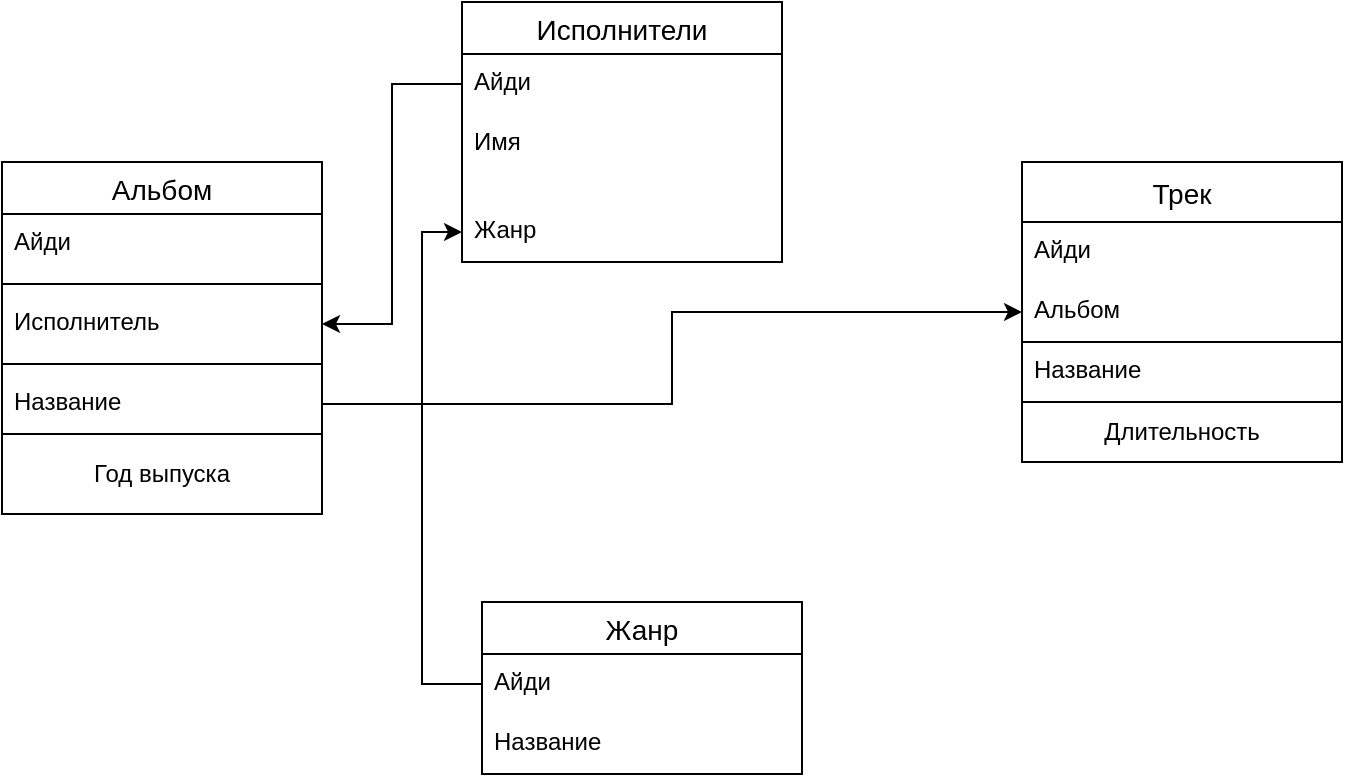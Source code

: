 <mxfile version="14.2.7" type="device"><diagram id="76LAu0l3D3vLeX4UQzz_" name="Page-1"><mxGraphModel dx="820" dy="477" grid="1" gridSize="10" guides="1" tooltips="1" connect="1" arrows="1" fold="1" page="1" pageScale="1" pageWidth="827" pageHeight="1169" math="0" shadow="0"><root><mxCell id="0"/><mxCell id="1" parent="0"/><mxCell id="J_0DwNiu5-4Jf7yHXHVn-1" value="Исполнители" style="swimlane;fontStyle=0;childLayout=stackLayout;horizontal=1;startSize=26;horizontalStack=0;resizeParent=1;resizeParentMax=0;resizeLast=0;collapsible=1;marginBottom=0;align=center;fontSize=14;" vertex="1" parent="1"><mxGeometry x="320" y="120" width="160" height="130" as="geometry"/></mxCell><mxCell id="J_0DwNiu5-4Jf7yHXHVn-2" value="Айди" style="text;strokeColor=none;fillColor=none;spacingLeft=4;spacingRight=4;overflow=hidden;rotatable=0;points=[[0,0.5],[1,0.5]];portConstraint=eastwest;fontSize=12;" vertex="1" parent="J_0DwNiu5-4Jf7yHXHVn-1"><mxGeometry y="26" width="160" height="30" as="geometry"/></mxCell><mxCell id="J_0DwNiu5-4Jf7yHXHVn-3" value="Имя" style="text;strokeColor=none;fillColor=none;spacingLeft=4;spacingRight=4;overflow=hidden;rotatable=0;points=[[0,0.5],[1,0.5]];portConstraint=eastwest;fontSize=12;" vertex="1" parent="J_0DwNiu5-4Jf7yHXHVn-1"><mxGeometry y="56" width="160" height="44" as="geometry"/></mxCell><mxCell id="J_0DwNiu5-4Jf7yHXHVn-39" value="Жанр" style="text;strokeColor=none;fillColor=none;spacingLeft=4;spacingRight=4;overflow=hidden;rotatable=0;points=[[0,0.5],[1,0.5]];portConstraint=eastwest;fontSize=12;" vertex="1" parent="J_0DwNiu5-4Jf7yHXHVn-1"><mxGeometry y="100" width="160" height="30" as="geometry"/></mxCell><mxCell id="J_0DwNiu5-4Jf7yHXHVn-5" value="Альбом" style="swimlane;fontStyle=0;childLayout=stackLayout;horizontal=1;startSize=26;horizontalStack=0;resizeParent=1;resizeParentMax=0;resizeLast=0;collapsible=1;marginBottom=0;align=center;fontSize=14;" vertex="1" parent="1"><mxGeometry x="90" y="200" width="160" height="136" as="geometry"/></mxCell><mxCell id="J_0DwNiu5-4Jf7yHXHVn-6" value="Айди" style="text;strokeColor=none;fillColor=none;spacingLeft=4;spacingRight=4;overflow=hidden;rotatable=0;points=[[0,0.5],[1,0.5]];portConstraint=eastwest;fontSize=12;" vertex="1" parent="J_0DwNiu5-4Jf7yHXHVn-5"><mxGeometry y="26" width="160" height="30" as="geometry"/></mxCell><mxCell id="J_0DwNiu5-4Jf7yHXHVn-16" value="" style="line;strokeWidth=1;rotatable=0;dashed=0;labelPosition=right;align=left;verticalAlign=middle;spacingTop=0;spacingLeft=6;points=[];portConstraint=eastwest;" vertex="1" parent="J_0DwNiu5-4Jf7yHXHVn-5"><mxGeometry y="56" width="160" height="10" as="geometry"/></mxCell><mxCell id="J_0DwNiu5-4Jf7yHXHVn-7" value="Исполнитель" style="text;strokeColor=none;fillColor=none;spacingLeft=4;spacingRight=4;overflow=hidden;rotatable=0;points=[[0,0.5],[1,0.5]];portConstraint=eastwest;fontSize=12;" vertex="1" parent="J_0DwNiu5-4Jf7yHXHVn-5"><mxGeometry y="66" width="160" height="30" as="geometry"/></mxCell><mxCell id="J_0DwNiu5-4Jf7yHXHVn-17" value="" style="line;strokeWidth=1;rotatable=0;dashed=0;labelPosition=right;align=left;verticalAlign=middle;spacingTop=0;spacingLeft=6;points=[];portConstraint=eastwest;" vertex="1" parent="J_0DwNiu5-4Jf7yHXHVn-5"><mxGeometry y="96" width="160" height="10" as="geometry"/></mxCell><mxCell id="J_0DwNiu5-4Jf7yHXHVn-8" value="Название" style="text;strokeColor=none;fillColor=none;spacingLeft=4;spacingRight=4;overflow=hidden;rotatable=0;points=[[0,0.5],[1,0.5]];portConstraint=eastwest;fontSize=12;" vertex="1" parent="J_0DwNiu5-4Jf7yHXHVn-5"><mxGeometry y="106" width="160" height="30" as="geometry"/></mxCell><mxCell id="J_0DwNiu5-4Jf7yHXHVn-9" value="Трек" style="swimlane;fontStyle=0;childLayout=stackLayout;horizontal=1;startSize=30;horizontalStack=0;resizeParent=1;resizeParentMax=0;resizeLast=0;collapsible=1;marginBottom=0;align=center;fontSize=14;" vertex="1" parent="1"><mxGeometry x="600" y="200" width="160" height="120" as="geometry"><mxRectangle x="600" y="200" width="60" height="26" as="alternateBounds"/></mxGeometry></mxCell><mxCell id="J_0DwNiu5-4Jf7yHXHVn-10" value="Айди" style="text;strokeColor=none;fillColor=none;spacingLeft=4;spacingRight=4;overflow=hidden;rotatable=0;points=[[0,0.5],[1,0.5]];portConstraint=eastwest;fontSize=12;" vertex="1" parent="J_0DwNiu5-4Jf7yHXHVn-9"><mxGeometry y="30" width="160" height="30" as="geometry"/></mxCell><mxCell id="J_0DwNiu5-4Jf7yHXHVn-11" value="Альбом" style="text;strokeColor=none;fillColor=none;spacingLeft=4;spacingRight=4;overflow=hidden;rotatable=0;points=[[0,0.5],[1,0.5]];portConstraint=eastwest;fontSize=12;" vertex="1" parent="J_0DwNiu5-4Jf7yHXHVn-9"><mxGeometry y="60" width="160" height="30" as="geometry"/></mxCell><mxCell id="J_0DwNiu5-4Jf7yHXHVn-12" value="Название" style="text;fillColor=none;spacingLeft=4;spacingRight=4;overflow=hidden;rotatable=0;points=[[0,0.5],[1,0.5]];portConstraint=eastwest;fontSize=12;strokeColor=#000000;" vertex="1" parent="J_0DwNiu5-4Jf7yHXHVn-9"><mxGeometry y="90" width="160" height="30" as="geometry"/></mxCell><mxCell id="J_0DwNiu5-4Jf7yHXHVn-15" value="Длительность" style="whiteSpace=wrap;html=1;strokeColor=#000000;" vertex="1" parent="1"><mxGeometry x="600" y="320" width="160" height="30" as="geometry"/></mxCell><mxCell id="J_0DwNiu5-4Jf7yHXHVn-18" value="Год выпуска" style="whiteSpace=wrap;html=1;align=center;strokeColor=#000000;" vertex="1" parent="1"><mxGeometry x="90" y="336" width="160" height="40" as="geometry"/></mxCell><mxCell id="J_0DwNiu5-4Jf7yHXHVn-21" style="edgeStyle=orthogonalEdgeStyle;rounded=0;orthogonalLoop=1;jettySize=auto;html=1;exitX=1;exitY=0.5;exitDx=0;exitDy=0;" edge="1" parent="1" source="J_0DwNiu5-4Jf7yHXHVn-8" target="J_0DwNiu5-4Jf7yHXHVn-11"><mxGeometry relative="1" as="geometry"/></mxCell><mxCell id="J_0DwNiu5-4Jf7yHXHVn-22" style="edgeStyle=orthogonalEdgeStyle;rounded=0;orthogonalLoop=1;jettySize=auto;html=1;entryX=1;entryY=0.5;entryDx=0;entryDy=0;" edge="1" parent="1" source="J_0DwNiu5-4Jf7yHXHVn-2" target="J_0DwNiu5-4Jf7yHXHVn-7"><mxGeometry relative="1" as="geometry"/></mxCell><mxCell id="J_0DwNiu5-4Jf7yHXHVn-32" value="Жанр" style="swimlane;fontStyle=0;childLayout=stackLayout;horizontal=1;startSize=26;horizontalStack=0;resizeParent=1;resizeParentMax=0;resizeLast=0;collapsible=1;marginBottom=0;align=center;fontSize=14;strokeColor=#000000;" vertex="1" parent="1"><mxGeometry x="330" y="420" width="160" height="86" as="geometry"/></mxCell><mxCell id="J_0DwNiu5-4Jf7yHXHVn-33" value="Айди " style="text;strokeColor=none;fillColor=none;spacingLeft=4;spacingRight=4;overflow=hidden;rotatable=0;points=[[0,0.5],[1,0.5]];portConstraint=eastwest;fontSize=12;" vertex="1" parent="J_0DwNiu5-4Jf7yHXHVn-32"><mxGeometry y="26" width="160" height="30" as="geometry"/></mxCell><mxCell id="J_0DwNiu5-4Jf7yHXHVn-34" value="Название" style="text;strokeColor=none;fillColor=none;spacingLeft=4;spacingRight=4;overflow=hidden;rotatable=0;points=[[0,0.5],[1,0.5]];portConstraint=eastwest;fontSize=12;" vertex="1" parent="J_0DwNiu5-4Jf7yHXHVn-32"><mxGeometry y="56" width="160" height="30" as="geometry"/></mxCell><mxCell id="J_0DwNiu5-4Jf7yHXHVn-41" style="edgeStyle=orthogonalEdgeStyle;rounded=0;orthogonalLoop=1;jettySize=auto;html=1;exitX=0;exitY=0.5;exitDx=0;exitDy=0;entryX=0;entryY=0.5;entryDx=0;entryDy=0;" edge="1" parent="1" source="J_0DwNiu5-4Jf7yHXHVn-33" target="J_0DwNiu5-4Jf7yHXHVn-39"><mxGeometry relative="1" as="geometry"/></mxCell></root></mxGraphModel></diagram></mxfile>